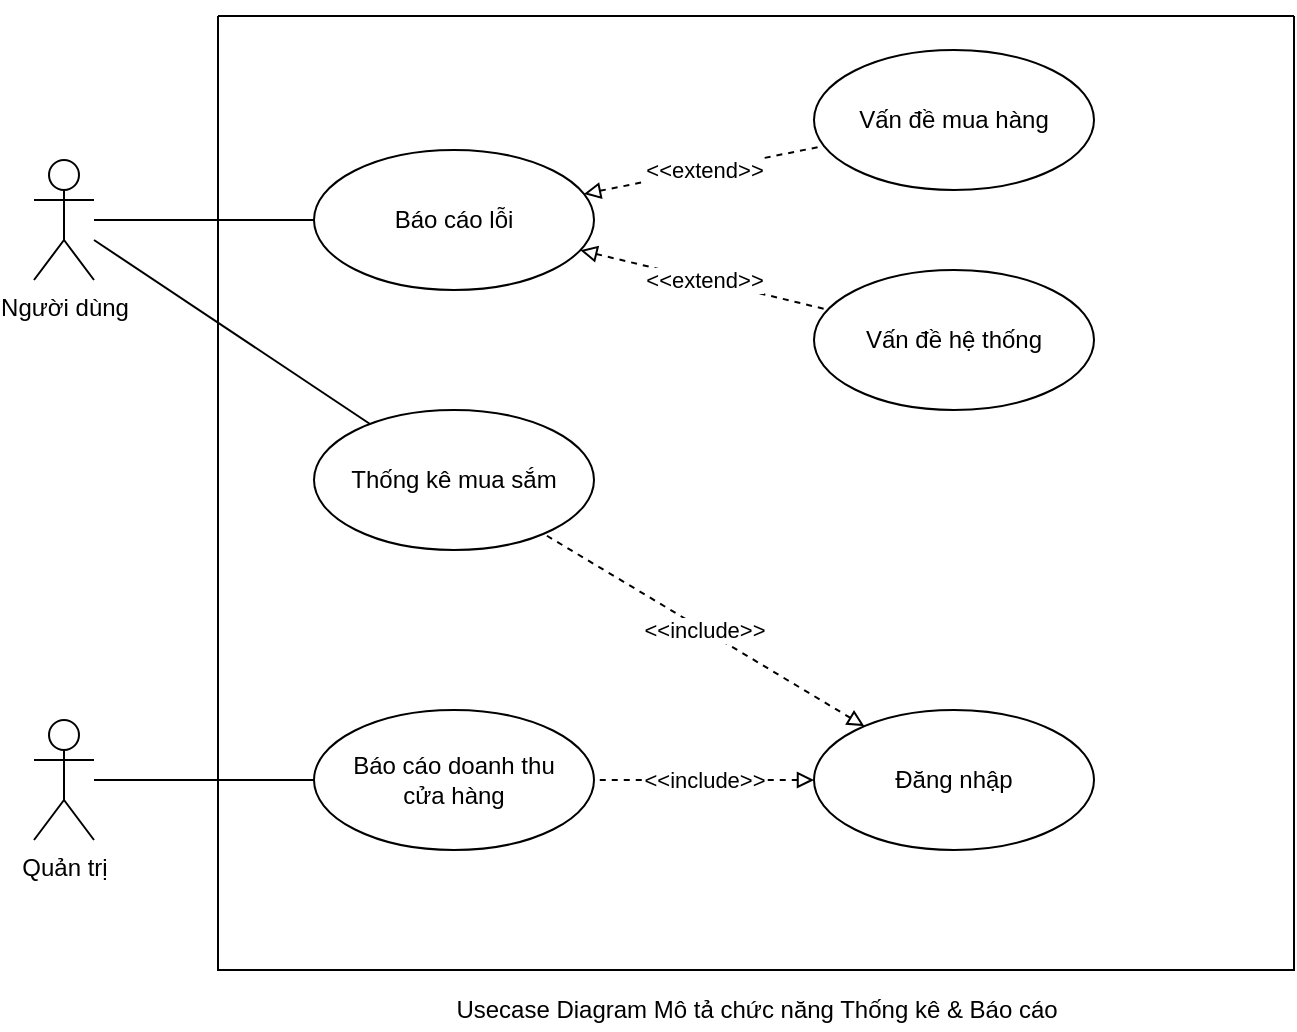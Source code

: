 <mxfile version="16.5.1" type="device"><diagram id="eaRcA5cD4J3pZK5ogcdu" name="Page-1"><mxGraphModel dx="989" dy="1756" grid="1" gridSize="10" guides="1" tooltips="1" connect="1" arrows="1" fold="1" page="1" pageScale="1" pageWidth="850" pageHeight="1100" math="0" shadow="0"><root><mxCell id="0"/><mxCell id="1" parent="0"/><mxCell id="1wCWkCasWox4JVjCag2D-4" style="rounded=0;orthogonalLoop=1;jettySize=auto;html=1;endArrow=none;endFill=0;" parent="1" source="1wCWkCasWox4JVjCag2D-1" target="1wCWkCasWox4JVjCag2D-3" edge="1"><mxGeometry relative="1" as="geometry"/></mxCell><mxCell id="1wCWkCasWox4JVjCag2D-1" value="Quản trị" style="shape=umlActor;verticalLabelPosition=bottom;verticalAlign=top;html=1;outlineConnect=0;" parent="1" vertex="1"><mxGeometry x="90" y="-375" width="30" height="60" as="geometry"/></mxCell><mxCell id="1wCWkCasWox4JVjCag2D-2" value="" style="swimlane;startSize=0;" parent="1" vertex="1"><mxGeometry x="182" y="-727" width="538" height="477" as="geometry"/></mxCell><mxCell id="1wCWkCasWox4JVjCag2D-3" value="Báo cáo doanh thu&lt;br&gt;cửa hàng&lt;br&gt;" style="ellipse;whiteSpace=wrap;html=1;" parent="1wCWkCasWox4JVjCag2D-2" vertex="1"><mxGeometry x="48" y="347" width="140" height="70" as="geometry"/></mxCell><mxCell id="1wCWkCasWox4JVjCag2D-6" value="&amp;lt;&amp;lt;include&amp;gt;&amp;gt;" style="orthogonalLoop=1;jettySize=auto;html=1;strokeColor=default;rounded=0;dashed=1;endArrow=none;endFill=0;startArrow=block;startFill=0;" parent="1wCWkCasWox4JVjCag2D-2" source="1wCWkCasWox4JVjCag2D-5" target="1wCWkCasWox4JVjCag2D-3" edge="1"><mxGeometry relative="1" as="geometry"/></mxCell><mxCell id="1wCWkCasWox4JVjCag2D-5" value="Đăng nhập" style="ellipse;whiteSpace=wrap;html=1;" parent="1wCWkCasWox4JVjCag2D-2" vertex="1"><mxGeometry x="298" y="347" width="140" height="70" as="geometry"/></mxCell><mxCell id="s6D2t4jFe_N9THwNxJQY-2" value="Người dùng" style="shape=umlActor;verticalLabelPosition=bottom;verticalAlign=top;html=1;outlineConnect=0;" vertex="1" parent="1wCWkCasWox4JVjCag2D-2"><mxGeometry x="-92" y="72" width="30" height="60" as="geometry"/></mxCell><mxCell id="s6D2t4jFe_N9THwNxJQY-3" value="Báo cáo lỗi" style="ellipse;whiteSpace=wrap;html=1;" vertex="1" parent="1wCWkCasWox4JVjCag2D-2"><mxGeometry x="48" y="67" width="140" height="70" as="geometry"/></mxCell><mxCell id="s6D2t4jFe_N9THwNxJQY-1" style="rounded=0;orthogonalLoop=1;jettySize=auto;html=1;endArrow=none;endFill=0;" edge="1" parent="1wCWkCasWox4JVjCag2D-2" source="s6D2t4jFe_N9THwNxJQY-2" target="s6D2t4jFe_N9THwNxJQY-3"><mxGeometry relative="1" as="geometry"/></mxCell><mxCell id="s6D2t4jFe_N9THwNxJQY-7" value="Vấn đề mua hàng" style="ellipse;whiteSpace=wrap;html=1;" vertex="1" parent="1wCWkCasWox4JVjCag2D-2"><mxGeometry x="298" y="17" width="140" height="70" as="geometry"/></mxCell><mxCell id="s6D2t4jFe_N9THwNxJQY-8" value="Vấn đề hệ thống" style="ellipse;whiteSpace=wrap;html=1;" vertex="1" parent="1wCWkCasWox4JVjCag2D-2"><mxGeometry x="298" y="127" width="140" height="70" as="geometry"/></mxCell><mxCell id="s6D2t4jFe_N9THwNxJQY-9" value="&amp;lt;&amp;lt;extend&amp;gt;&amp;gt;" style="orthogonalLoop=1;jettySize=auto;html=1;strokeColor=default;rounded=0;dashed=1;endArrow=none;endFill=0;startArrow=block;startFill=0;" edge="1" parent="1wCWkCasWox4JVjCag2D-2" source="s6D2t4jFe_N9THwNxJQY-3" target="s6D2t4jFe_N9THwNxJQY-7"><mxGeometry relative="1" as="geometry"><mxPoint x="328" y="282" as="sourcePoint"/><mxPoint x="198" y="282" as="targetPoint"/></mxGeometry></mxCell><mxCell id="s6D2t4jFe_N9THwNxJQY-10" value="&amp;lt;&amp;lt;extend&amp;gt;&amp;gt;" style="orthogonalLoop=1;jettySize=auto;html=1;strokeColor=default;rounded=0;dashed=1;endArrow=none;endFill=0;startArrow=block;startFill=0;" edge="1" parent="1wCWkCasWox4JVjCag2D-2" source="s6D2t4jFe_N9THwNxJQY-3" target="s6D2t4jFe_N9THwNxJQY-8"><mxGeometry relative="1" as="geometry"><mxPoint x="193.804" y="100.065" as="sourcePoint"/><mxPoint x="332.358" y="74.156" as="targetPoint"/></mxGeometry></mxCell><mxCell id="s6D2t4jFe_N9THwNxJQY-11" value="Thống kê mua sắm" style="ellipse;whiteSpace=wrap;html=1;" vertex="1" parent="1wCWkCasWox4JVjCag2D-2"><mxGeometry x="48" y="197" width="140" height="70" as="geometry"/></mxCell><mxCell id="s6D2t4jFe_N9THwNxJQY-13" style="rounded=0;orthogonalLoop=1;jettySize=auto;html=1;endArrow=none;endFill=0;" edge="1" parent="1wCWkCasWox4JVjCag2D-2" source="s6D2t4jFe_N9THwNxJQY-2" target="s6D2t4jFe_N9THwNxJQY-11"><mxGeometry relative="1" as="geometry"><mxPoint x="-52" y="112" as="sourcePoint"/><mxPoint x="58" y="112" as="targetPoint"/></mxGeometry></mxCell><mxCell id="s6D2t4jFe_N9THwNxJQY-14" value="&amp;lt;&amp;lt;include&amp;gt;&amp;gt;" style="orthogonalLoop=1;jettySize=auto;html=1;strokeColor=default;rounded=0;dashed=1;endArrow=none;endFill=0;startArrow=block;startFill=0;" edge="1" parent="1wCWkCasWox4JVjCag2D-2" source="1wCWkCasWox4JVjCag2D-5" target="s6D2t4jFe_N9THwNxJQY-11"><mxGeometry relative="1" as="geometry"><mxPoint x="308" y="392" as="sourcePoint"/><mxPoint x="198" y="392" as="targetPoint"/></mxGeometry></mxCell><mxCell id="1wCWkCasWox4JVjCag2D-20" style="edgeStyle=none;rounded=0;orthogonalLoop=1;jettySize=auto;html=1;exitX=0.5;exitY=0;exitDx=0;exitDy=0;dashed=1;strokeColor=default;" parent="1" source="1wCWkCasWox4JVjCag2D-2" target="1wCWkCasWox4JVjCag2D-2" edge="1"><mxGeometry relative="1" as="geometry"/></mxCell><mxCell id="s6D2t4jFe_N9THwNxJQY-15" value="Usecase Diagram Mô tả chức năng Thống kê &amp;amp; Báo cáo" style="text;html=1;align=center;verticalAlign=middle;resizable=0;points=[];autosize=1;strokeColor=none;fillColor=none;" vertex="1" parent="1"><mxGeometry x="291" y="-240" width="320" height="20" as="geometry"/></mxCell></root></mxGraphModel></diagram></mxfile>